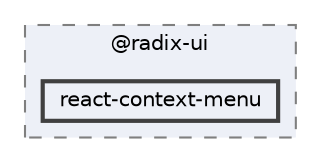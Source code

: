 digraph "C:/Users/arisc/OneDrive/Documents/GitHub/FINAL/EcoEats-Project/node_modules/@radix-ui/react-context-menu"
{
 // LATEX_PDF_SIZE
  bgcolor="transparent";
  edge [fontname=Helvetica,fontsize=10,labelfontname=Helvetica,labelfontsize=10];
  node [fontname=Helvetica,fontsize=10,shape=box,height=0.2,width=0.4];
  compound=true
  subgraph clusterdir_ab62ad447ec992f2fe79c76b760e4d1f {
    graph [ bgcolor="#edf0f7", pencolor="grey50", label="@radix-ui", fontname=Helvetica,fontsize=10 style="filled,dashed", URL="dir_ab62ad447ec992f2fe79c76b760e4d1f.html",tooltip=""]
  dir_ab568c534c1ea0f04ede0a5ed0c831c0 [label="react-context-menu", fillcolor="#edf0f7", color="grey25", style="filled,bold", URL="dir_ab568c534c1ea0f04ede0a5ed0c831c0.html",tooltip=""];
  }
}
